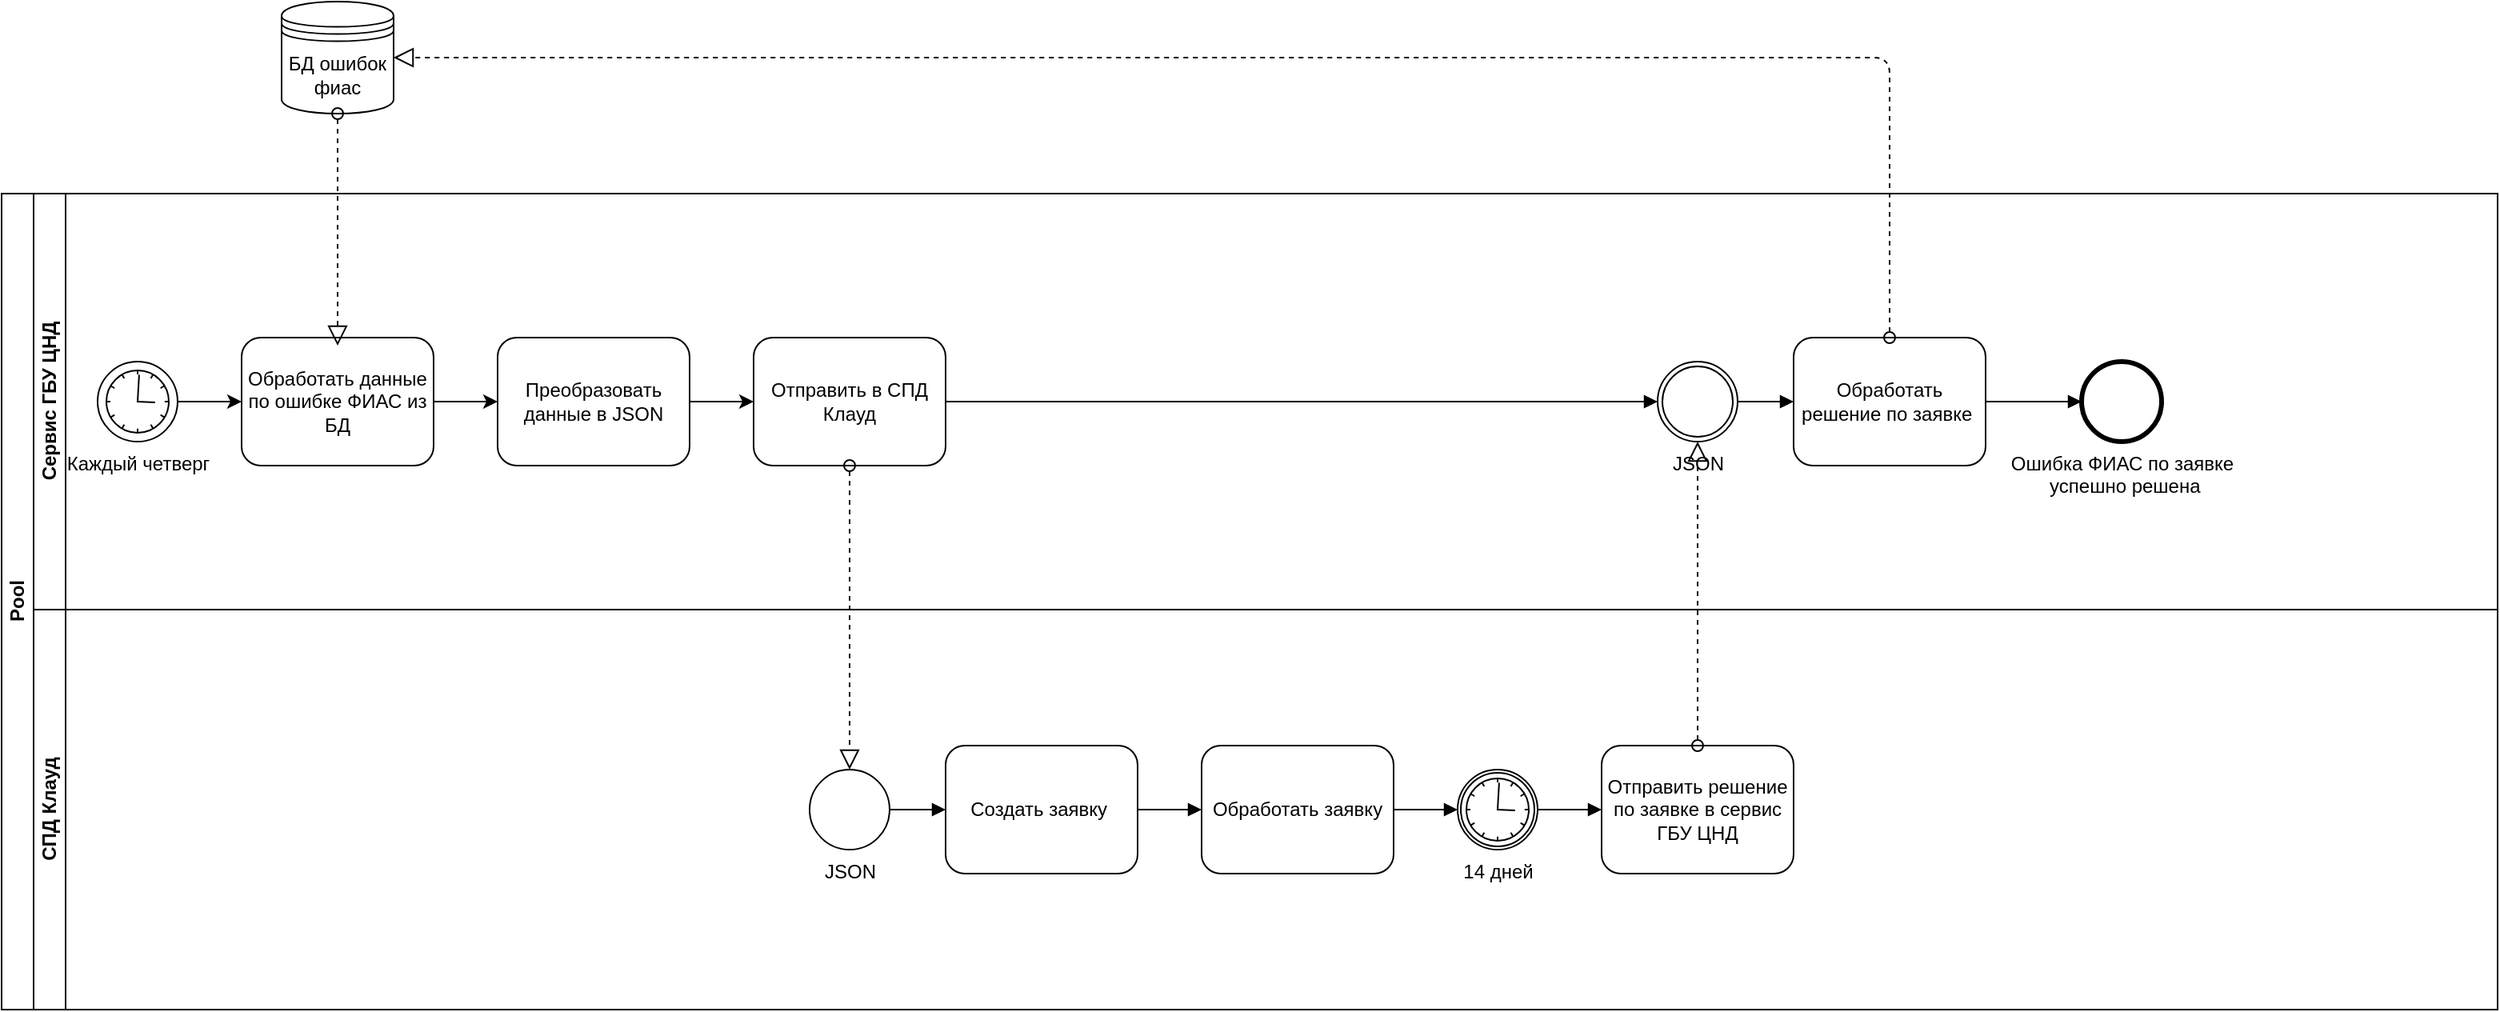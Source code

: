 <mxfile version="13.10.2" type="github"><diagram name="Page-1" id="c7488fd3-1785-93aa-aadb-54a6760d102a"><mxGraphModel dx="1483" dy="749" grid="1" gridSize="10" guides="1" tooltips="1" connect="1" arrows="1" fold="1" page="1" pageScale="1" pageWidth="1654" pageHeight="1169" background="#ffffff" math="0" shadow="0"><root><mxCell id="0"/><mxCell id="1" parent="0"/><mxCell id="MaADvUMPTTQarUst9Aev-20" value="Pool" style="swimlane;html=1;childLayout=stackLayout;resizeParent=1;resizeParentMax=0;horizontal=0;startSize=20;horizontalStack=0;" vertex="1" parent="1"><mxGeometry x="70" y="270" width="1560" height="510" as="geometry"/></mxCell><mxCell id="MaADvUMPTTQarUst9Aev-22" value="Сервис ГБУ ЦНД" style="swimlane;html=1;startSize=20;horizontal=0;" vertex="1" parent="MaADvUMPTTQarUst9Aev-20"><mxGeometry x="20" width="1540" height="260" as="geometry"/></mxCell><mxCell id="MaADvUMPTTQarUst9Aev-3" value="Обработать данные по ошибке ФИАС из БД" style="shape=ext;rounded=1;html=1;whiteSpace=wrap;" vertex="1" parent="MaADvUMPTTQarUst9Aev-22"><mxGeometry x="130" y="90" width="120" height="80" as="geometry"/></mxCell><mxCell id="MaADvUMPTTQarUst9Aev-2" value="" style="endArrow=classic;html=1;exitX=1;exitY=0.5;exitDx=0;exitDy=0;entryX=0;entryY=0.5;entryDx=0;entryDy=0;" edge="1" parent="MaADvUMPTTQarUst9Aev-22" source="MaADvUMPTTQarUst9Aev-32" target="MaADvUMPTTQarUst9Aev-3"><mxGeometry width="50" height="50" relative="1" as="geometry"><mxPoint x="90" y="200" as="sourcePoint"/><mxPoint x="200" y="-85" as="targetPoint"/></mxGeometry></mxCell><mxCell id="MaADvUMPTTQarUst9Aev-6" value="Преобразовать данные в JSON" style="shape=ext;rounded=1;html=1;whiteSpace=wrap;" vertex="1" parent="MaADvUMPTTQarUst9Aev-22"><mxGeometry x="290" y="90" width="120" height="80" as="geometry"/></mxCell><mxCell id="MaADvUMPTTQarUst9Aev-15" value="Отправить в СПД Клауд" style="shape=ext;rounded=1;html=1;whiteSpace=wrap;" vertex="1" parent="MaADvUMPTTQarUst9Aev-22"><mxGeometry x="450" y="90" width="120" height="80" as="geometry"/></mxCell><mxCell id="MaADvUMPTTQarUst9Aev-32" value="Каждый четверг" style="shape=mxgraph.bpmn.shape;html=1;verticalLabelPosition=bottom;labelBackgroundColor=#ffffff;verticalAlign=top;align=center;perimeter=ellipsePerimeter;outlineConnect=0;outline=standard;symbol=timer;" vertex="1" parent="MaADvUMPTTQarUst9Aev-22"><mxGeometry x="40" y="105" width="50" height="50" as="geometry"/></mxCell><mxCell id="MaADvUMPTTQarUst9Aev-36" value="" style="endArrow=classic;html=1;exitX=1;exitY=0.5;exitDx=0;exitDy=0;entryX=0;entryY=0.5;entryDx=0;entryDy=0;" edge="1" parent="MaADvUMPTTQarUst9Aev-22" source="MaADvUMPTTQarUst9Aev-3" target="MaADvUMPTTQarUst9Aev-6"><mxGeometry width="50" height="50" relative="1" as="geometry"><mxPoint x="250" y="330" as="sourcePoint"/><mxPoint x="300" y="280" as="targetPoint"/></mxGeometry></mxCell><mxCell id="MaADvUMPTTQarUst9Aev-37" value="" style="endArrow=classic;html=1;exitX=1;exitY=0.5;exitDx=0;exitDy=0;" edge="1" parent="MaADvUMPTTQarUst9Aev-22" source="MaADvUMPTTQarUst9Aev-6" target="MaADvUMPTTQarUst9Aev-15"><mxGeometry width="50" height="50" relative="1" as="geometry"><mxPoint x="310" y="360" as="sourcePoint"/><mxPoint x="360" y="310" as="targetPoint"/></mxGeometry></mxCell><mxCell id="MaADvUMPTTQarUst9Aev-48" value="JSON" style="shape=mxgraph.bpmn.shape;html=1;verticalLabelPosition=bottom;labelBackgroundColor=#ffffff;verticalAlign=top;align=center;perimeter=ellipsePerimeter;outlineConnect=0;outline=throwing;symbol=general;" vertex="1" parent="MaADvUMPTTQarUst9Aev-22"><mxGeometry x="1015" y="105" width="50" height="50" as="geometry"/></mxCell><mxCell id="MaADvUMPTTQarUst9Aev-51" value="" style="endArrow=block;endFill=1;endSize=6;html=1;exitX=1;exitY=0.5;exitDx=0;exitDy=0;entryX=0;entryY=0.5;entryDx=0;entryDy=0;" edge="1" parent="MaADvUMPTTQarUst9Aev-22" source="MaADvUMPTTQarUst9Aev-15" target="MaADvUMPTTQarUst9Aev-48"><mxGeometry width="100" relative="1" as="geometry"><mxPoint x="670" y="140" as="sourcePoint"/><mxPoint x="770" y="140" as="targetPoint"/></mxGeometry></mxCell><mxCell id="MaADvUMPTTQarUst9Aev-53" value="" style="endArrow=block;endFill=1;endSize=6;html=1;exitX=1;exitY=0.5;exitDx=0;exitDy=0;entryX=0;entryY=0.5;entryDx=0;entryDy=0;" edge="1" parent="MaADvUMPTTQarUst9Aev-22" source="MaADvUMPTTQarUst9Aev-48" target="MaADvUMPTTQarUst9Aev-54"><mxGeometry width="100" relative="1" as="geometry"><mxPoint x="1180" y="129" as="sourcePoint"/><mxPoint x="1100" y="129" as="targetPoint"/></mxGeometry></mxCell><mxCell id="MaADvUMPTTQarUst9Aev-54" value="Обработать решение по заявке&amp;nbsp;" style="shape=ext;rounded=1;html=1;whiteSpace=wrap;" vertex="1" parent="MaADvUMPTTQarUst9Aev-22"><mxGeometry x="1100" y="90" width="120" height="80" as="geometry"/></mxCell><mxCell id="MaADvUMPTTQarUst9Aev-67" value="Ошибка ФИАС по заявке &lt;br&gt;&amp;nbsp;успешно решена&lt;br&gt;&amp;nbsp;" style="shape=mxgraph.bpmn.shape;html=1;verticalLabelPosition=bottom;labelBackgroundColor=#ffffff;verticalAlign=top;align=center;perimeter=ellipsePerimeter;outlineConnect=0;outline=end;symbol=general;" vertex="1" parent="MaADvUMPTTQarUst9Aev-22"><mxGeometry x="1280" y="105" width="50" height="50" as="geometry"/></mxCell><mxCell id="MaADvUMPTTQarUst9Aev-70" value="" style="endArrow=block;endFill=1;endSize=6;html=1;exitX=1;exitY=0.5;exitDx=0;exitDy=0;entryX=0;entryY=0.5;entryDx=0;entryDy=0;" edge="1" parent="MaADvUMPTTQarUst9Aev-22" source="MaADvUMPTTQarUst9Aev-54" target="MaADvUMPTTQarUst9Aev-67"><mxGeometry width="100" relative="1" as="geometry"><mxPoint x="1200" y="230" as="sourcePoint"/><mxPoint x="1300" y="230" as="targetPoint"/></mxGeometry></mxCell><mxCell id="MaADvUMPTTQarUst9Aev-23" value="СПД Клауд" style="swimlane;html=1;startSize=20;horizontal=0;" vertex="1" parent="MaADvUMPTTQarUst9Aev-20"><mxGeometry x="20" y="260" width="1540" height="250" as="geometry"/></mxCell><mxCell id="MaADvUMPTTQarUst9Aev-27" value="СПД Клауд" style="swimlane;html=1;startSize=20;horizontal=0;" vertex="1" parent="MaADvUMPTTQarUst9Aev-23"><mxGeometry width="1540" height="250" as="geometry"/></mxCell><mxCell id="MaADvUMPTTQarUst9Aev-24" value="JSON" style="shape=mxgraph.bpmn.shape;html=1;verticalLabelPosition=bottom;labelBackgroundColor=#ffffff;verticalAlign=top;align=center;perimeter=ellipsePerimeter;outlineConnect=0;outline=standard;symbol=general;" vertex="1" parent="MaADvUMPTTQarUst9Aev-27"><mxGeometry x="485" y="100" width="50" height="50" as="geometry"/></mxCell><mxCell id="MaADvUMPTTQarUst9Aev-26" value="Создать заявку&amp;nbsp;" style="shape=ext;rounded=1;html=1;whiteSpace=wrap;" vertex="1" parent="MaADvUMPTTQarUst9Aev-27"><mxGeometry x="570" y="85" width="120" height="80" as="geometry"/></mxCell><mxCell id="MaADvUMPTTQarUst9Aev-38" value="" style="endArrow=block;endFill=1;endSize=6;html=1;exitX=1;exitY=0.5;exitDx=0;exitDy=0;entryX=0;entryY=0.5;entryDx=0;entryDy=0;" edge="1" parent="MaADvUMPTTQarUst9Aev-27" source="MaADvUMPTTQarUst9Aev-24" target="MaADvUMPTTQarUst9Aev-26"><mxGeometry width="100" relative="1" as="geometry"><mxPoint x="550" y="240" as="sourcePoint"/><mxPoint x="650" y="240" as="targetPoint"/></mxGeometry></mxCell><mxCell id="MaADvUMPTTQarUst9Aev-41" value="Обработать заявку" style="shape=ext;rounded=1;html=1;whiteSpace=wrap;" vertex="1" parent="MaADvUMPTTQarUst9Aev-27"><mxGeometry x="730" y="85" width="120" height="80" as="geometry"/></mxCell><mxCell id="MaADvUMPTTQarUst9Aev-42" value="" style="endArrow=block;endFill=1;endSize=6;html=1;exitX=1;exitY=0.5;exitDx=0;exitDy=0;entryX=0;entryY=0.5;entryDx=0;entryDy=0;" edge="1" parent="MaADvUMPTTQarUst9Aev-27" source="MaADvUMPTTQarUst9Aev-26" target="MaADvUMPTTQarUst9Aev-41"><mxGeometry width="100" relative="1" as="geometry"><mxPoint x="690" y="230" as="sourcePoint"/><mxPoint x="790" y="230" as="targetPoint"/></mxGeometry></mxCell><mxCell id="MaADvUMPTTQarUst9Aev-44" value="14 дней" style="shape=mxgraph.bpmn.shape;html=1;verticalLabelPosition=bottom;labelBackgroundColor=#ffffff;verticalAlign=top;align=center;perimeter=ellipsePerimeter;outlineConnect=0;outline=boundInt;symbol=timer;" vertex="1" parent="MaADvUMPTTQarUst9Aev-27"><mxGeometry x="890" y="100" width="50" height="50" as="geometry"/></mxCell><mxCell id="MaADvUMPTTQarUst9Aev-45" value="" style="endArrow=block;endFill=1;endSize=6;html=1;exitX=1;exitY=0.5;exitDx=0;exitDy=0;entryX=0;entryY=0.5;entryDx=0;entryDy=0;" edge="1" parent="MaADvUMPTTQarUst9Aev-27" source="MaADvUMPTTQarUst9Aev-41" target="MaADvUMPTTQarUst9Aev-44"><mxGeometry width="100" relative="1" as="geometry"><mxPoint x="880" y="230" as="sourcePoint"/><mxPoint x="980" y="230" as="targetPoint"/></mxGeometry></mxCell><mxCell id="MaADvUMPTTQarUst9Aev-46" value="Отправить решение по заявке в сервис ГБУ ЦНД" style="shape=ext;rounded=1;html=1;whiteSpace=wrap;" vertex="1" parent="MaADvUMPTTQarUst9Aev-27"><mxGeometry x="980" y="85" width="120" height="80" as="geometry"/></mxCell><mxCell id="MaADvUMPTTQarUst9Aev-47" value="" style="endArrow=block;endFill=1;endSize=6;html=1;exitX=1;exitY=0.5;exitDx=0;exitDy=0;entryX=0;entryY=0.5;entryDx=0;entryDy=0;" edge="1" parent="MaADvUMPTTQarUst9Aev-27" source="MaADvUMPTTQarUst9Aev-44" target="MaADvUMPTTQarUst9Aev-46"><mxGeometry width="100" relative="1" as="geometry"><mxPoint x="980" y="240" as="sourcePoint"/><mxPoint x="1080" y="240" as="targetPoint"/></mxGeometry></mxCell><mxCell id="MaADvUMPTTQarUst9Aev-25" value="" style="startArrow=oval;startFill=0;startSize=7;endArrow=block;endFill=0;endSize=10;dashed=1;html=1;" edge="1" parent="MaADvUMPTTQarUst9Aev-20" source="MaADvUMPTTQarUst9Aev-15" target="MaADvUMPTTQarUst9Aev-24"><mxGeometry width="100" relative="1" as="geometry"><mxPoint x="440" y="-20" as="sourcePoint"/><mxPoint x="620" y="600" as="targetPoint"/></mxGeometry></mxCell><mxCell id="MaADvUMPTTQarUst9Aev-50" value="" style="startArrow=oval;startFill=0;startSize=7;endArrow=block;endFill=0;endSize=10;dashed=1;html=1;exitX=0.5;exitY=0;exitDx=0;exitDy=0;entryX=0.5;entryY=1;entryDx=0;entryDy=0;" edge="1" parent="MaADvUMPTTQarUst9Aev-20" source="MaADvUMPTTQarUst9Aev-46" target="MaADvUMPTTQarUst9Aev-48"><mxGeometry width="100" relative="1" as="geometry"><mxPoint x="1260" y="410" as="sourcePoint"/><mxPoint x="1360" y="410" as="targetPoint"/></mxGeometry></mxCell><mxCell id="MaADvUMPTTQarUst9Aev-7" value="БД ошибок фиас" style="shape=datastore;whiteSpace=wrap;html=1;" vertex="1" parent="1"><mxGeometry x="245" y="150" width="70" height="70" as="geometry"/></mxCell><mxCell id="MaADvUMPTTQarUst9Aev-8" value="" style="startArrow=oval;startFill=0;startSize=7;endArrow=block;endFill=0;endSize=10;dashed=1;html=1;entryX=0.5;entryY=0.063;entryDx=0;entryDy=0;entryPerimeter=0;" edge="1" parent="1" source="MaADvUMPTTQarUst9Aev-7" target="MaADvUMPTTQarUst9Aev-3"><mxGeometry width="100" relative="1" as="geometry"><mxPoint x="290" y="70" as="sourcePoint"/><mxPoint x="290" y="100" as="targetPoint"/></mxGeometry></mxCell><mxCell id="MaADvUMPTTQarUst9Aev-69" value="" style="startArrow=oval;startFill=0;startSize=7;endArrow=block;endFill=0;endSize=10;dashed=1;html=1;exitX=0.5;exitY=0;exitDx=0;exitDy=0;entryX=1;entryY=0.5;entryDx=0;entryDy=0;" edge="1" parent="1" source="MaADvUMPTTQarUst9Aev-54" target="MaADvUMPTTQarUst9Aev-7"><mxGeometry width="100" relative="1" as="geometry"><mxPoint x="1230" y="180" as="sourcePoint"/><mxPoint x="1330" y="180" as="targetPoint"/><Array as="points"><mxPoint x="1250" y="185"/></Array></mxGeometry></mxCell></root></mxGraphModel></diagram></mxfile>